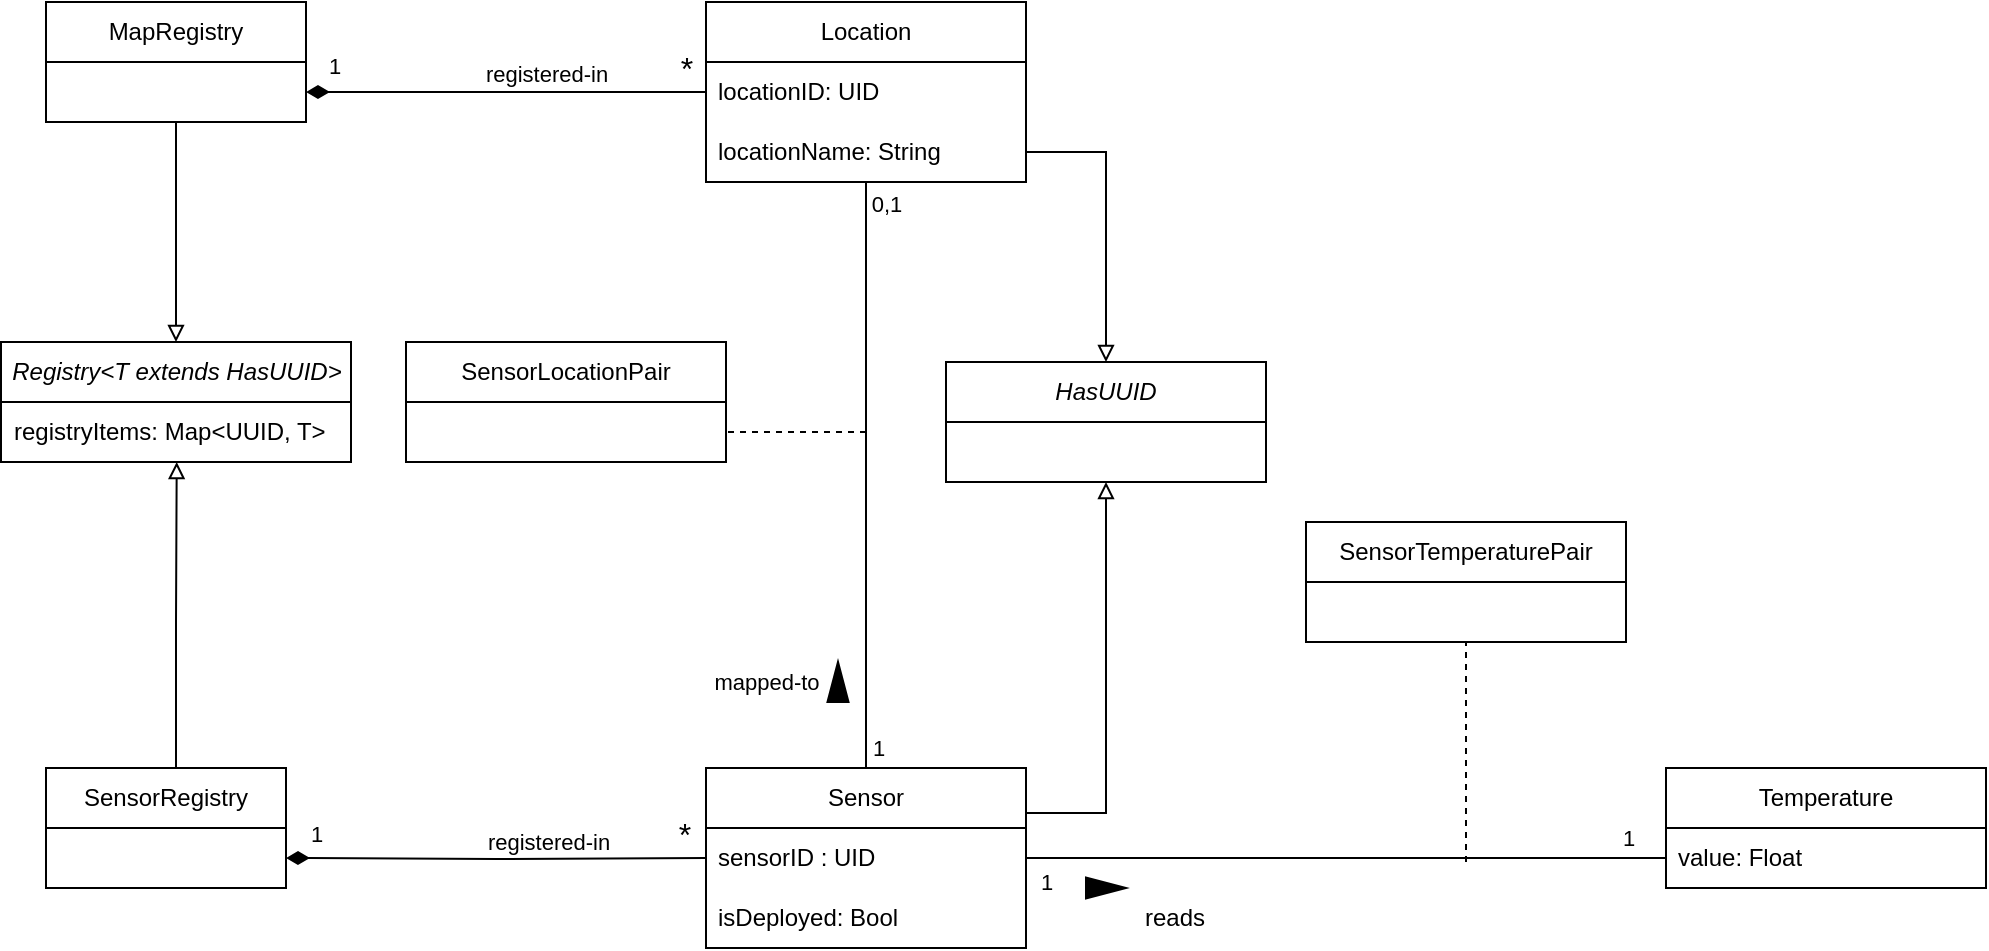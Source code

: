 <mxfile version="22.0.8" type="google">
  <diagram name="Page-1" id="6bzp4FImf1-T7T33EPfh">
    <mxGraphModel grid="1" page="1" gridSize="10" guides="1" tooltips="1" connect="1" arrows="1" fold="1" pageScale="1" pageWidth="850" pageHeight="1100" math="0" shadow="0">
      <root>
        <mxCell id="0" />
        <mxCell id="1" parent="0" />
        <mxCell id="s5-8I4USiAM1vYIVdel2-12" style="edgeStyle=orthogonalEdgeStyle;rounded=0;orthogonalLoop=1;jettySize=auto;html=1;exitX=1;exitY=0.25;exitDx=0;exitDy=0;entryX=0.5;entryY=1;entryDx=0;entryDy=0;endArrow=block;endFill=0;" edge="1" parent="1" source="ZiVzGmgBKkDlEqRMeW3g-3" target="s5-8I4USiAM1vYIVdel2-5">
          <mxGeometry relative="1" as="geometry" />
        </mxCell>
        <mxCell id="ZiVzGmgBKkDlEqRMeW3g-3" value="Sensor" style="swimlane;fontStyle=0;childLayout=stackLayout;horizontal=1;startSize=30;horizontalStack=0;resizeParent=1;resizeParentMax=0;resizeLast=0;collapsible=1;marginBottom=0;whiteSpace=wrap;html=1;" vertex="1" parent="1">
          <mxGeometry x="-80" y="643" width="160" height="90" as="geometry" />
        </mxCell>
        <mxCell id="ZiVzGmgBKkDlEqRMeW3g-6" value="sensorID : UID" style="text;strokeColor=none;fillColor=none;align=left;verticalAlign=middle;spacingLeft=4;spacingRight=4;overflow=hidden;points=[[0,0.5],[1,0.5]];portConstraint=eastwest;rotatable=0;whiteSpace=wrap;html=1;" vertex="1" parent="ZiVzGmgBKkDlEqRMeW3g-3">
          <mxGeometry y="30" width="160" height="30" as="geometry" />
        </mxCell>
        <mxCell id="ZiVzGmgBKkDlEqRMeW3g-4" value="isDeployed: Bool" style="text;strokeColor=none;fillColor=none;align=left;verticalAlign=middle;spacingLeft=4;spacingRight=4;overflow=hidden;points=[[0,0.5],[1,0.5]];portConstraint=eastwest;rotatable=0;whiteSpace=wrap;html=1;" vertex="1" parent="ZiVzGmgBKkDlEqRMeW3g-3">
          <mxGeometry y="60" width="160" height="30" as="geometry" />
        </mxCell>
        <mxCell id="s5-8I4USiAM1vYIVdel2-2" style="edgeStyle=orthogonalEdgeStyle;rounded=0;orthogonalLoop=1;jettySize=auto;html=1;endArrow=block;endFill=0;entryX=0.5;entryY=0;entryDx=0;entryDy=0;" edge="1" parent="1" source="ZiVzGmgBKkDlEqRMeW3g-7" target="s5-8I4USiAM1vYIVdel2-8">
          <mxGeometry relative="1" as="geometry">
            <mxPoint x="-505" y="430" as="targetPoint" />
          </mxGeometry>
        </mxCell>
        <mxCell id="ZiVzGmgBKkDlEqRMeW3g-7" value="MapRegistry" style="swimlane;fontStyle=0;childLayout=stackLayout;horizontal=1;startSize=30;horizontalStack=0;resizeParent=1;resizeParentMax=0;resizeLast=0;collapsible=1;marginBottom=0;whiteSpace=wrap;html=1;" vertex="1" parent="1">
          <mxGeometry x="-410" y="260" width="130" height="60" as="geometry" />
        </mxCell>
        <mxCell id="ZiVzGmgBKkDlEqRMeW3g-11" value="Location" style="swimlane;fontStyle=0;childLayout=stackLayout;horizontal=1;startSize=30;horizontalStack=0;resizeParent=1;resizeParentMax=0;resizeLast=0;collapsible=1;marginBottom=0;whiteSpace=wrap;html=1;" vertex="1" parent="1">
          <mxGeometry x="-80" y="260" width="160" height="90" as="geometry" />
        </mxCell>
        <mxCell id="ZiVzGmgBKkDlEqRMeW3g-12" value="locationID: UID" style="text;strokeColor=none;fillColor=none;align=left;verticalAlign=middle;spacingLeft=4;spacingRight=4;overflow=hidden;points=[[0,0.5],[1,0.5]];portConstraint=eastwest;rotatable=0;whiteSpace=wrap;html=1;" vertex="1" parent="ZiVzGmgBKkDlEqRMeW3g-11">
          <mxGeometry y="30" width="160" height="30" as="geometry" />
        </mxCell>
        <mxCell id="_LJrNBDEAn9LA8Ad0spl-1" value="locationName: String" style="text;strokeColor=none;fillColor=none;align=left;verticalAlign=middle;spacingLeft=4;spacingRight=4;overflow=hidden;points=[[0,0.5],[1,0.5]];portConstraint=eastwest;rotatable=0;whiteSpace=wrap;html=1;" vertex="1" parent="ZiVzGmgBKkDlEqRMeW3g-11">
          <mxGeometry y="60" width="160" height="30" as="geometry" />
        </mxCell>
        <mxCell id="ZiVzGmgBKkDlEqRMeW3g-31" value="SensorTemperaturePair" style="swimlane;fontStyle=0;childLayout=stackLayout;horizontal=1;startSize=30;horizontalStack=0;resizeParent=1;resizeParentMax=0;resizeLast=0;collapsible=1;marginBottom=0;whiteSpace=wrap;html=1;" vertex="1" parent="1">
          <mxGeometry x="220" y="520" width="160" height="60" as="geometry" />
        </mxCell>
        <mxCell id="ZiVzGmgBKkDlEqRMeW3g-35" value="" style="edgeStyle=orthogonalEdgeStyle;rounded=0;orthogonalLoop=1;jettySize=auto;html=1;endArrow=diamondThin;endFill=1;strokeWidth=1;endSize=9;entryX=1;entryY=0.75;entryDx=0;entryDy=0;" edge="1" parent="1" target="ZiVzGmgBKkDlEqRMeW3g-23">
          <mxGeometry x="-0.905" y="-8" relative="1" as="geometry">
            <mxPoint x="-80" y="688" as="sourcePoint" />
            <mxPoint as="offset" />
            <mxPoint x="-280" y="688" as="targetPoint" />
          </mxGeometry>
        </mxCell>
        <mxCell id="ZiVzGmgBKkDlEqRMeW3g-94" value="1" style="edgeLabel;html=1;align=center;verticalAlign=middle;resizable=0;points=[];" vertex="1" connectable="0" parent="ZiVzGmgBKkDlEqRMeW3g-35">
          <mxGeometry x="0.694" y="1" relative="1" as="geometry">
            <mxPoint x="-17" y="-13" as="offset" />
          </mxGeometry>
        </mxCell>
        <mxCell id="1zSwMlnyt9hES_HzQYHG-25" value="registered-in" style="edgeLabel;html=1;align=center;verticalAlign=middle;resizable=0;points=[];" connectable="0" vertex="1" parent="ZiVzGmgBKkDlEqRMeW3g-35">
          <mxGeometry x="0.101" y="1" relative="1" as="geometry">
            <mxPoint x="36" y="-9" as="offset" />
          </mxGeometry>
        </mxCell>
        <mxCell id="vea9II_apTmhG3X5aViX-20" value="*" style="edgeLabel;html=1;align=center;verticalAlign=middle;resizable=0;points=[];fontSize=16;" connectable="0" vertex="1" parent="ZiVzGmgBKkDlEqRMeW3g-35">
          <mxGeometry x="-0.863" y="-1" relative="1" as="geometry">
            <mxPoint x="3" y="-11" as="offset" />
          </mxGeometry>
        </mxCell>
        <mxCell id="ZiVzGmgBKkDlEqRMeW3g-27" value="SensorLocationPair" style="swimlane;fontStyle=0;childLayout=stackLayout;horizontal=1;startSize=30;horizontalStack=0;resizeParent=1;resizeParentMax=0;resizeLast=0;collapsible=1;marginBottom=0;whiteSpace=wrap;html=1;" vertex="1" parent="1">
          <mxGeometry x="-230" y="430" width="160" height="60" as="geometry" />
        </mxCell>
        <mxCell id="1zSwMlnyt9hES_HzQYHG-20" style="edgeStyle=orthogonalEdgeStyle;rounded=0;orthogonalLoop=1;jettySize=auto;html=1;entryX=0.5;entryY=1;entryDx=0;entryDy=0;exitX=0.5;exitY=0;exitDx=0;exitDy=0;endArrow=none;endFill=0;" edge="1" parent="1" source="ZiVzGmgBKkDlEqRMeW3g-3" target="ZiVzGmgBKkDlEqRMeW3g-11">
          <mxGeometry relative="1" as="geometry">
            <mxPoint x="50" y="550" as="sourcePoint" />
          </mxGeometry>
        </mxCell>
        <mxCell id="1zSwMlnyt9hES_HzQYHG-21" value="0,1" style="edgeLabel;html=1;align=center;verticalAlign=middle;resizable=0;points=[];" connectable="0" vertex="1" parent="1zSwMlnyt9hES_HzQYHG-20">
          <mxGeometry x="0.659" y="-1" relative="1" as="geometry">
            <mxPoint x="9" y="-39" as="offset" />
          </mxGeometry>
        </mxCell>
        <mxCell id="1zSwMlnyt9hES_HzQYHG-22" value="1" style="edgeLabel;html=1;align=center;verticalAlign=middle;resizable=0;points=[];" connectable="0" vertex="1" parent="1zSwMlnyt9hES_HzQYHG-20">
          <mxGeometry x="-0.714" y="-1" relative="1" as="geometry">
            <mxPoint x="5" y="32" as="offset" />
          </mxGeometry>
        </mxCell>
        <mxCell id="1zSwMlnyt9hES_HzQYHG-23" value="mapped-to" style="edgeLabel;html=1;align=center;verticalAlign=middle;resizable=0;points=[];" connectable="0" vertex="1" parent="1zSwMlnyt9hES_HzQYHG-20">
          <mxGeometry x="-0.063" relative="1" as="geometry">
            <mxPoint x="-50" y="94" as="offset" />
          </mxGeometry>
        </mxCell>
        <mxCell id="ZiVzGmgBKkDlEqRMeW3g-15" value="Temperature" style="swimlane;fontStyle=0;childLayout=stackLayout;horizontal=1;startSize=30;horizontalStack=0;resizeParent=1;resizeParentMax=0;resizeLast=0;collapsible=1;marginBottom=0;whiteSpace=wrap;html=1;" vertex="1" parent="1">
          <mxGeometry x="400" y="643" width="160" height="60" as="geometry" />
        </mxCell>
        <mxCell id="ZiVzGmgBKkDlEqRMeW3g-18" value="value: Float" style="text;strokeColor=none;fillColor=none;align=left;verticalAlign=middle;spacingLeft=4;spacingRight=4;overflow=hidden;points=[[0,0.5],[1,0.5]];portConstraint=eastwest;rotatable=0;whiteSpace=wrap;html=1;" vertex="1" parent="ZiVzGmgBKkDlEqRMeW3g-15">
          <mxGeometry y="30" width="160" height="30" as="geometry" />
        </mxCell>
        <mxCell id="s5-8I4USiAM1vYIVdel2-3" style="edgeStyle=orthogonalEdgeStyle;rounded=0;orthogonalLoop=1;jettySize=auto;html=1;endArrow=block;endFill=0;entryX=0.502;entryY=1.001;entryDx=0;entryDy=0;entryPerimeter=0;" edge="1" parent="1" source="ZiVzGmgBKkDlEqRMeW3g-23" target="s5-8I4USiAM1vYIVdel2-9">
          <mxGeometry relative="1" as="geometry">
            <mxPoint x="-509.7" y="505.15" as="targetPoint" />
            <Array as="points">
              <mxPoint x="-345" y="570" />
              <mxPoint x="-345" y="570" />
            </Array>
          </mxGeometry>
        </mxCell>
        <mxCell id="ZiVzGmgBKkDlEqRMeW3g-23" value="SensorRegistry" style="swimlane;fontStyle=0;childLayout=stackLayout;horizontal=1;startSize=30;horizontalStack=0;resizeParent=1;resizeParentMax=0;resizeLast=0;collapsible=1;marginBottom=0;whiteSpace=wrap;html=1;" vertex="1" parent="1">
          <mxGeometry x="-410" y="643" width="120" height="60" as="geometry" />
        </mxCell>
        <mxCell id="ZiVzGmgBKkDlEqRMeW3g-79" style="rounded=0;orthogonalLoop=1;jettySize=auto;html=1;endArrow=none;endFill=0;strokeWidth=1;entryX=0;entryY=0.5;entryDx=0;entryDy=0;" edge="1" parent="1" target="ZiVzGmgBKkDlEqRMeW3g-18">
          <mxGeometry relative="1" as="geometry">
            <mxPoint x="330" y="690" as="targetPoint" />
            <mxPoint x="80" y="688" as="sourcePoint" />
          </mxGeometry>
        </mxCell>
        <mxCell id="ZiVzGmgBKkDlEqRMeW3g-81" value="1" style="edgeLabel;html=1;align=center;verticalAlign=middle;resizable=0;points=[];" connectable="0" vertex="1" parent="ZiVzGmgBKkDlEqRMeW3g-79">
          <mxGeometry x="-0.779" relative="1" as="geometry">
            <mxPoint x="-26" y="12" as="offset" />
          </mxGeometry>
        </mxCell>
        <mxCell id="ZiVzGmgBKkDlEqRMeW3g-82" value="1" style="edgeLabel;html=1;align=center;verticalAlign=middle;resizable=0;points=[];" vertex="1" connectable="0" parent="ZiVzGmgBKkDlEqRMeW3g-79">
          <mxGeometry x="0.743" y="2" relative="1" as="geometry">
            <mxPoint x="22" y="-8" as="offset" />
          </mxGeometry>
        </mxCell>
        <mxCell id="ZiVzGmgBKkDlEqRMeW3g-88" value="&amp;nbsp;reads&amp;nbsp;" style="edgeLabel;html=1;align=center;verticalAlign=middle;resizable=0;points=[];fontSize=12;" connectable="0" vertex="1" parent="ZiVzGmgBKkDlEqRMeW3g-79">
          <mxGeometry x="-0.048" y="-1" relative="1" as="geometry">
            <mxPoint x="-79" y="29" as="offset" />
          </mxGeometry>
        </mxCell>
        <mxCell id="ZiVzGmgBKkDlEqRMeW3g-104" value="" style="endArrow=none;dashed=1;html=1;rounded=0;" edge="1" parent="1">
          <mxGeometry width="50" height="50" relative="1" as="geometry">
            <mxPoint y="475" as="sourcePoint" />
            <mxPoint x="-70" y="475" as="targetPoint" />
          </mxGeometry>
        </mxCell>
        <mxCell id="ZiVzGmgBKkDlEqRMeW3g-106" value="" style="endArrow=none;dashed=1;html=1;rounded=0;entryX=0.5;entryY=1;entryDx=0;entryDy=0;" edge="1" parent="1" target="ZiVzGmgBKkDlEqRMeW3g-31">
          <mxGeometry width="50" height="50" relative="1" as="geometry">
            <mxPoint x="300" y="690" as="sourcePoint" />
            <mxPoint x="380" y="490" as="targetPoint" />
          </mxGeometry>
        </mxCell>
        <mxCell id="vea9II_apTmhG3X5aViX-13" style="edgeStyle=orthogonalEdgeStyle;rounded=0;orthogonalLoop=1;jettySize=auto;html=1;endArrow=diamondThin;endFill=1;endSize=9;entryX=1;entryY=0.75;entryDx=0;entryDy=0;" edge="1" parent="1" source="ZiVzGmgBKkDlEqRMeW3g-12" target="ZiVzGmgBKkDlEqRMeW3g-7">
          <mxGeometry relative="1" as="geometry">
            <mxPoint x="-280" y="305" as="targetPoint" />
          </mxGeometry>
        </mxCell>
        <mxCell id="vea9II_apTmhG3X5aViX-14" value="&lt;font style=&quot;font-size: 16px;&quot;&gt;*&lt;/font&gt;" style="edgeLabel;html=1;align=center;verticalAlign=middle;resizable=0;points=[];" vertex="1" connectable="0" parent="vea9II_apTmhG3X5aViX-13">
          <mxGeometry x="-0.817" y="-2" relative="1" as="geometry">
            <mxPoint x="8" y="-10" as="offset" />
          </mxGeometry>
        </mxCell>
        <mxCell id="vea9II_apTmhG3X5aViX-15" value="1" style="edgeLabel;html=1;align=center;verticalAlign=middle;resizable=0;points=[];" vertex="1" connectable="0" parent="vea9II_apTmhG3X5aViX-13">
          <mxGeometry x="0.786" relative="1" as="geometry">
            <mxPoint x="-8" y="-13" as="offset" />
          </mxGeometry>
        </mxCell>
        <mxCell id="vea9II_apTmhG3X5aViX-16" value="registered-in" style="edgeLabel;html=1;align=center;verticalAlign=middle;resizable=0;points=[];" vertex="1" connectable="0" parent="vea9II_apTmhG3X5aViX-13">
          <mxGeometry x="-0.049" y="-1" relative="1" as="geometry">
            <mxPoint x="15" y="-8" as="offset" />
          </mxGeometry>
        </mxCell>
        <mxCell id="rWerrkUP10xMUcdo7clt-2" value="" style="shape=mxgraph.arrows2.wedgeArrow;html=1;bendable=0;startWidth=5.254;fillColor=strokeColor;defaultFillColor=invert;defaultGradientColor=invert;rounded=0;" edge="1" parent="1">
          <mxGeometry width="100" height="100" relative="1" as="geometry">
            <mxPoint x="110" y="703" as="sourcePoint" />
            <mxPoint x="130" y="703" as="targetPoint" />
          </mxGeometry>
        </mxCell>
        <mxCell id="rWerrkUP10xMUcdo7clt-3" value="" style="shape=mxgraph.arrows2.wedgeArrow;html=1;bendable=0;startWidth=5.254;fillColor=strokeColor;defaultFillColor=invert;defaultGradientColor=invert;rounded=0;" edge="1" parent="1">
          <mxGeometry width="100" height="100" relative="1" as="geometry">
            <mxPoint x="-14" y="610" as="sourcePoint" />
            <mxPoint x="-14" y="590" as="targetPoint" />
          </mxGeometry>
        </mxCell>
        <mxCell id="s5-8I4USiAM1vYIVdel2-5" value="&lt;i&gt;HasUUID&lt;/i&gt;" style="swimlane;fontStyle=0;childLayout=stackLayout;horizontal=1;startSize=30;horizontalStack=0;resizeParent=1;resizeParentMax=0;resizeLast=0;collapsible=1;marginBottom=0;whiteSpace=wrap;html=1;" vertex="1" parent="1">
          <mxGeometry x="40" y="440" width="160" height="60" as="geometry" />
        </mxCell>
        <mxCell id="s5-8I4USiAM1vYIVdel2-8" value="&lt;i&gt;Registry&amp;lt;T extends HasUUID&amp;gt;&lt;/i&gt;" style="swimlane;fontStyle=0;childLayout=stackLayout;horizontal=1;startSize=30;horizontalStack=0;resizeParent=1;resizeParentMax=0;resizeLast=0;collapsible=1;marginBottom=0;whiteSpace=wrap;html=1;" vertex="1" parent="1">
          <mxGeometry x="-432.5" y="430" width="175" height="60" as="geometry" />
        </mxCell>
        <mxCell id="s5-8I4USiAM1vYIVdel2-9" value="registryItems: Map&amp;lt;UUID, T&amp;gt;" style="text;strokeColor=none;fillColor=none;align=left;verticalAlign=middle;spacingLeft=4;spacingRight=4;overflow=hidden;points=[[0,0.5],[1,0.5]];portConstraint=eastwest;rotatable=0;whiteSpace=wrap;html=1;" vertex="1" parent="s5-8I4USiAM1vYIVdel2-8">
          <mxGeometry y="30" width="175" height="30" as="geometry" />
        </mxCell>
        <mxCell id="s5-8I4USiAM1vYIVdel2-11" style="edgeStyle=orthogonalEdgeStyle;rounded=0;orthogonalLoop=1;jettySize=auto;html=1;entryX=0.5;entryY=0;entryDx=0;entryDy=0;endArrow=block;endFill=0;" edge="1" parent="1" source="_LJrNBDEAn9LA8Ad0spl-1" target="s5-8I4USiAM1vYIVdel2-5">
          <mxGeometry relative="1" as="geometry" />
        </mxCell>
        <mxCell id="s5-8I4USiAM1vYIVdel2-13" value="" style="endArrow=none;dashed=1;html=1;rounded=0;entryX=0.5;entryY=1;entryDx=0;entryDy=0;" edge="1" parent="1" target="ZiVzGmgBKkDlEqRMeW3g-31">
          <mxGeometry width="50" height="50" relative="1" as="geometry">
            <mxPoint x="300" y="690" as="sourcePoint" />
            <mxPoint x="300" y="580" as="targetPoint" />
          </mxGeometry>
        </mxCell>
      </root>
    </mxGraphModel>
  </diagram>
</mxfile>
